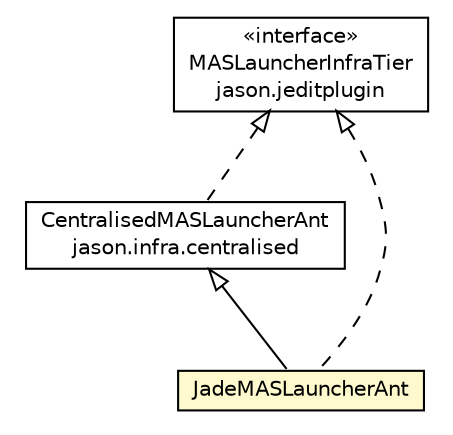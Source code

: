 #!/usr/local/bin/dot
#
# Class diagram 
# Generated by UMLGraph version R5_6_6-1-g9240c4 (http://www.umlgraph.org/)
#

digraph G {
	edge [fontname="Helvetica",fontsize=10,labelfontname="Helvetica",labelfontsize=10];
	node [fontname="Helvetica",fontsize=10,shape=plaintext];
	nodesep=0.25;
	ranksep=0.5;
	// jason.infra.centralised.CentralisedMASLauncherAnt
	c24818 [label=<<table title="jason.infra.centralised.CentralisedMASLauncherAnt" border="0" cellborder="1" cellspacing="0" cellpadding="2" port="p" href="../centralised/CentralisedMASLauncherAnt.html">
		<tr><td><table border="0" cellspacing="0" cellpadding="1">
<tr><td align="center" balign="center"> CentralisedMASLauncherAnt </td></tr>
<tr><td align="center" balign="center"> jason.infra.centralised </td></tr>
		</table></td></tr>
		</table>>, URL="../centralised/CentralisedMASLauncherAnt.html", fontname="Helvetica", fontcolor="black", fontsize=10.0];
	// jason.infra.jade.JadeMASLauncherAnt
	c24827 [label=<<table title="jason.infra.jade.JadeMASLauncherAnt" border="0" cellborder="1" cellspacing="0" cellpadding="2" port="p" bgcolor="lemonChiffon" href="./JadeMASLauncherAnt.html">
		<tr><td><table border="0" cellspacing="0" cellpadding="1">
<tr><td align="center" balign="center"> JadeMASLauncherAnt </td></tr>
		</table></td></tr>
		</table>>, URL="./JadeMASLauncherAnt.html", fontname="Helvetica", fontcolor="black", fontsize=10.0];
	// jason.jeditplugin.MASLauncherInfraTier
	c24839 [label=<<table title="jason.jeditplugin.MASLauncherInfraTier" border="0" cellborder="1" cellspacing="0" cellpadding="2" port="p" href="../../jeditplugin/MASLauncherInfraTier.html">
		<tr><td><table border="0" cellspacing="0" cellpadding="1">
<tr><td align="center" balign="center"> &#171;interface&#187; </td></tr>
<tr><td align="center" balign="center"> MASLauncherInfraTier </td></tr>
<tr><td align="center" balign="center"> jason.jeditplugin </td></tr>
		</table></td></tr>
		</table>>, URL="../../jeditplugin/MASLauncherInfraTier.html", fontname="Helvetica", fontcolor="black", fontsize=10.0];
	//jason.infra.centralised.CentralisedMASLauncherAnt implements jason.jeditplugin.MASLauncherInfraTier
	c24839:p -> c24818:p [dir=back,arrowtail=empty,style=dashed];
	//jason.infra.jade.JadeMASLauncherAnt extends jason.infra.centralised.CentralisedMASLauncherAnt
	c24818:p -> c24827:p [dir=back,arrowtail=empty];
	//jason.infra.jade.JadeMASLauncherAnt implements jason.jeditplugin.MASLauncherInfraTier
	c24839:p -> c24827:p [dir=back,arrowtail=empty,style=dashed];
}

